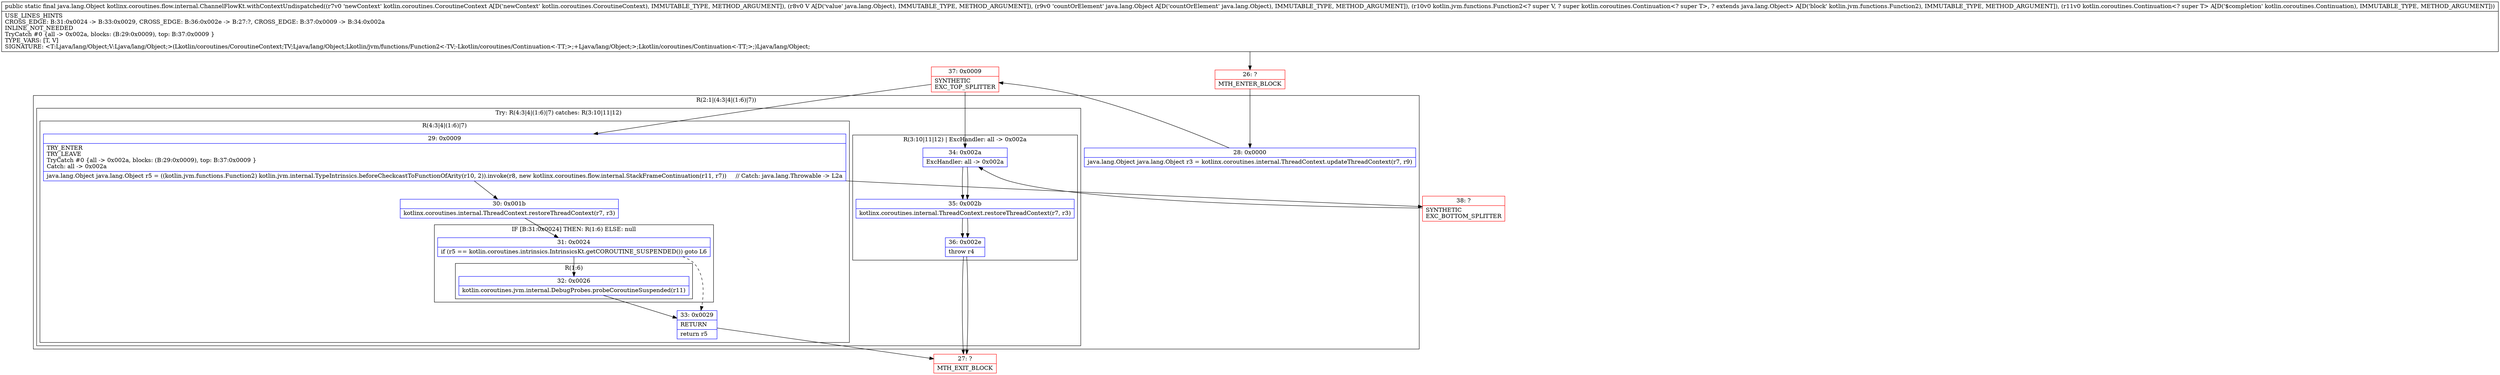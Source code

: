 digraph "CFG forkotlinx.coroutines.flow.internal.ChannelFlowKt.withContextUndispatched(Lkotlin\/coroutines\/CoroutineContext;Ljava\/lang\/Object;Ljava\/lang\/Object;Lkotlin\/jvm\/functions\/Function2;Lkotlin\/coroutines\/Continuation;)Ljava\/lang\/Object;" {
subgraph cluster_Region_1190790943 {
label = "R(2:1|(4:3|4|(1:6)|7))";
node [shape=record,color=blue];
Node_28 [shape=record,label="{28\:\ 0x0000|java.lang.Object java.lang.Object r3 = kotlinx.coroutines.internal.ThreadContext.updateThreadContext(r7, r9)\l}"];
subgraph cluster_TryCatchRegion_1325055758 {
label = "Try: R(4:3|4|(1:6)|7) catches: R(3:10|11|12)";
node [shape=record,color=blue];
subgraph cluster_Region_1479838529 {
label = "R(4:3|4|(1:6)|7)";
node [shape=record,color=blue];
Node_29 [shape=record,label="{29\:\ 0x0009|TRY_ENTER\lTRY_LEAVE\lTryCatch #0 \{all \-\> 0x002a, blocks: (B:29:0x0009), top: B:37:0x0009 \}\lCatch: all \-\> 0x002a\l|java.lang.Object java.lang.Object r5 = ((kotlin.jvm.functions.Function2) kotlin.jvm.internal.TypeIntrinsics.beforeCheckcastToFunctionOfArity(r10, 2)).invoke(r8, new kotlinx.coroutines.flow.internal.StackFrameContinuation(r11, r7))     \/\/ Catch: java.lang.Throwable \-\> L2a\l}"];
Node_30 [shape=record,label="{30\:\ 0x001b|kotlinx.coroutines.internal.ThreadContext.restoreThreadContext(r7, r3)\l}"];
subgraph cluster_IfRegion_199722280 {
label = "IF [B:31:0x0024] THEN: R(1:6) ELSE: null";
node [shape=record,color=blue];
Node_31 [shape=record,label="{31\:\ 0x0024|if (r5 == kotlin.coroutines.intrinsics.IntrinsicsKt.getCOROUTINE_SUSPENDED()) goto L6\l}"];
subgraph cluster_Region_519147523 {
label = "R(1:6)";
node [shape=record,color=blue];
Node_32 [shape=record,label="{32\:\ 0x0026|kotlin.coroutines.jvm.internal.DebugProbes.probeCoroutineSuspended(r11)\l}"];
}
}
Node_33 [shape=record,label="{33\:\ 0x0029|RETURN\l|return r5\l}"];
}
subgraph cluster_Region_249925438 {
label = "R(3:10|11|12) | ExcHandler: all \-\> 0x002a\l";
node [shape=record,color=blue];
Node_34 [shape=record,label="{34\:\ 0x002a|ExcHandler: all \-\> 0x002a\l}"];
Node_35 [shape=record,label="{35\:\ 0x002b|kotlinx.coroutines.internal.ThreadContext.restoreThreadContext(r7, r3)\l}"];
Node_36 [shape=record,label="{36\:\ 0x002e|throw r4\l}"];
}
}
}
subgraph cluster_Region_249925438 {
label = "R(3:10|11|12) | ExcHandler: all \-\> 0x002a\l";
node [shape=record,color=blue];
Node_34 [shape=record,label="{34\:\ 0x002a|ExcHandler: all \-\> 0x002a\l}"];
Node_35 [shape=record,label="{35\:\ 0x002b|kotlinx.coroutines.internal.ThreadContext.restoreThreadContext(r7, r3)\l}"];
Node_36 [shape=record,label="{36\:\ 0x002e|throw r4\l}"];
}
Node_26 [shape=record,color=red,label="{26\:\ ?|MTH_ENTER_BLOCK\l}"];
Node_37 [shape=record,color=red,label="{37\:\ 0x0009|SYNTHETIC\lEXC_TOP_SPLITTER\l}"];
Node_27 [shape=record,color=red,label="{27\:\ ?|MTH_EXIT_BLOCK\l}"];
Node_38 [shape=record,color=red,label="{38\:\ ?|SYNTHETIC\lEXC_BOTTOM_SPLITTER\l}"];
MethodNode[shape=record,label="{public static final java.lang.Object kotlinx.coroutines.flow.internal.ChannelFlowKt.withContextUndispatched((r7v0 'newContext' kotlin.coroutines.CoroutineContext A[D('newContext' kotlin.coroutines.CoroutineContext), IMMUTABLE_TYPE, METHOD_ARGUMENT]), (r8v0 V A[D('value' java.lang.Object), IMMUTABLE_TYPE, METHOD_ARGUMENT]), (r9v0 'countOrElement' java.lang.Object A[D('countOrElement' java.lang.Object), IMMUTABLE_TYPE, METHOD_ARGUMENT]), (r10v0 kotlin.jvm.functions.Function2\<? super V, ? super kotlin.coroutines.Continuation\<? super T\>, ? extends java.lang.Object\> A[D('block' kotlin.jvm.functions.Function2), IMMUTABLE_TYPE, METHOD_ARGUMENT]), (r11v0 kotlin.coroutines.Continuation\<? super T\> A[D('$completion' kotlin.coroutines.Continuation), IMMUTABLE_TYPE, METHOD_ARGUMENT]))  | USE_LINES_HINTS\lCROSS_EDGE: B:31:0x0024 \-\> B:33:0x0029, CROSS_EDGE: B:36:0x002e \-\> B:27:?, CROSS_EDGE: B:37:0x0009 \-\> B:34:0x002a\lINLINE_NOT_NEEDED\lTryCatch #0 \{all \-\> 0x002a, blocks: (B:29:0x0009), top: B:37:0x0009 \}\lTYPE_VARS: [T, V]\lSIGNATURE: \<T:Ljava\/lang\/Object;V:Ljava\/lang\/Object;\>(Lkotlin\/coroutines\/CoroutineContext;TV;Ljava\/lang\/Object;Lkotlin\/jvm\/functions\/Function2\<\-TV;\-Lkotlin\/coroutines\/Continuation\<\-TT;\>;+Ljava\/lang\/Object;\>;Lkotlin\/coroutines\/Continuation\<\-TT;\>;)Ljava\/lang\/Object;\l}"];
MethodNode -> Node_26;Node_28 -> Node_37;
Node_29 -> Node_30;
Node_29 -> Node_38;
Node_30 -> Node_31;
Node_31 -> Node_32;
Node_31 -> Node_33[style=dashed];
Node_32 -> Node_33;
Node_33 -> Node_27;
Node_34 -> Node_35;
Node_35 -> Node_36;
Node_36 -> Node_27;
Node_34 -> Node_35;
Node_35 -> Node_36;
Node_36 -> Node_27;
Node_26 -> Node_28;
Node_37 -> Node_29;
Node_37 -> Node_34;
Node_38 -> Node_34;
}

